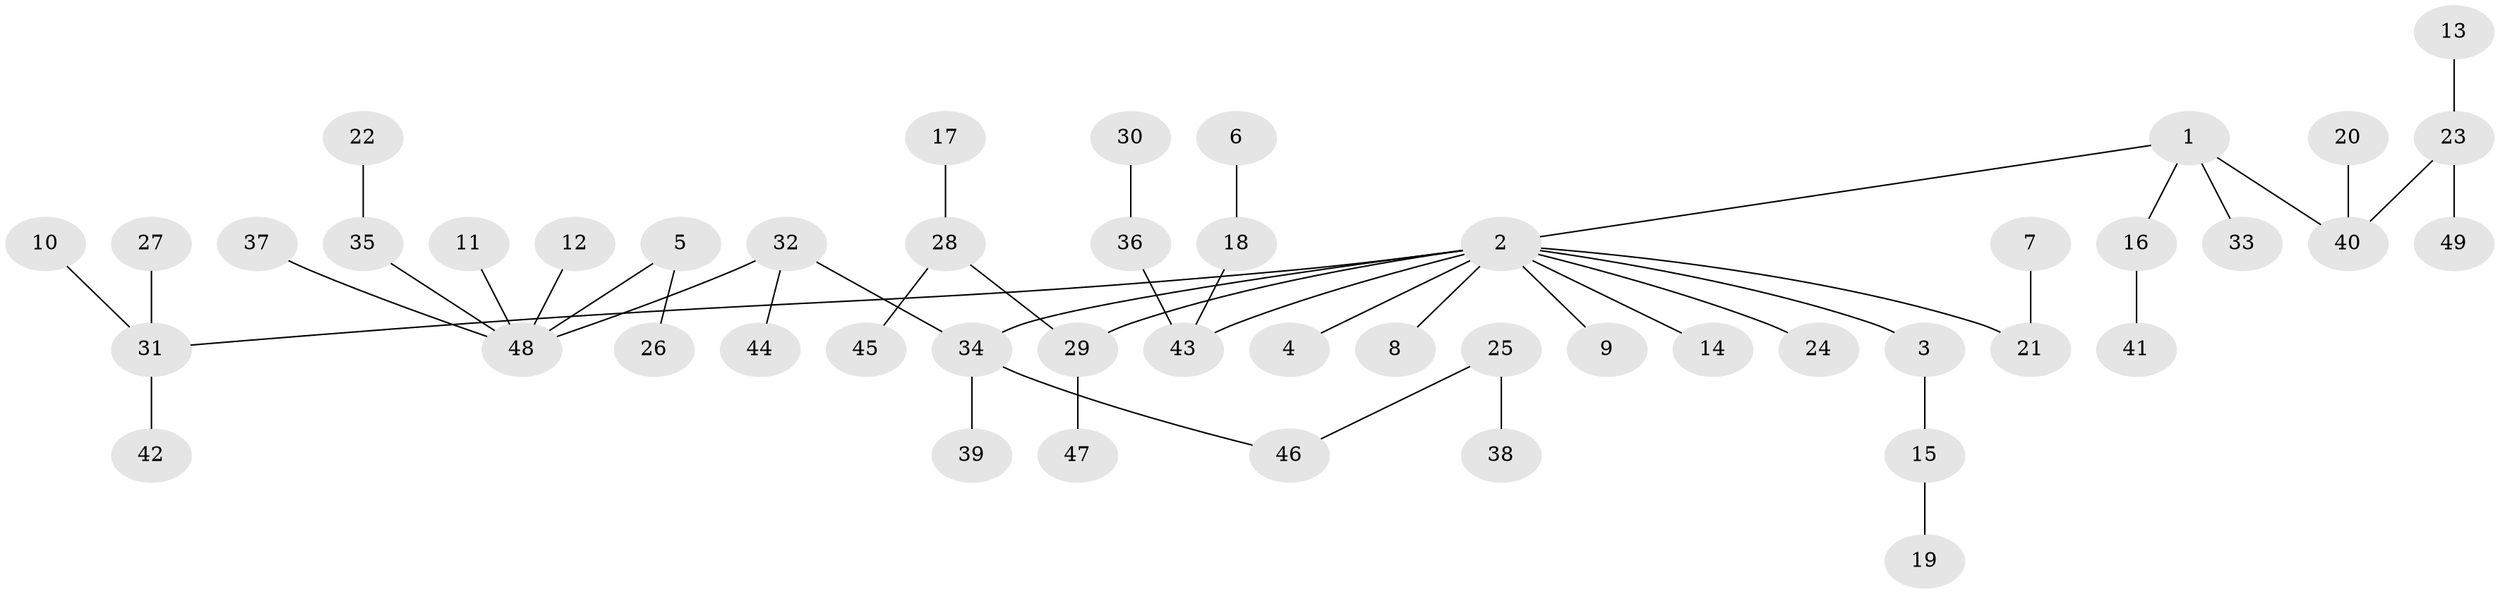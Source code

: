 // original degree distribution, {4: 0.07216494845360824, 11: 0.010309278350515464, 6: 0.010309278350515464, 3: 0.16494845360824742, 2: 0.21649484536082475, 7: 0.010309278350515464, 1: 0.5154639175257731}
// Generated by graph-tools (version 1.1) at 2025/50/03/09/25 03:50:26]
// undirected, 49 vertices, 48 edges
graph export_dot {
graph [start="1"]
  node [color=gray90,style=filled];
  1;
  2;
  3;
  4;
  5;
  6;
  7;
  8;
  9;
  10;
  11;
  12;
  13;
  14;
  15;
  16;
  17;
  18;
  19;
  20;
  21;
  22;
  23;
  24;
  25;
  26;
  27;
  28;
  29;
  30;
  31;
  32;
  33;
  34;
  35;
  36;
  37;
  38;
  39;
  40;
  41;
  42;
  43;
  44;
  45;
  46;
  47;
  48;
  49;
  1 -- 2 [weight=1.0];
  1 -- 16 [weight=1.0];
  1 -- 33 [weight=1.0];
  1 -- 40 [weight=1.0];
  2 -- 3 [weight=1.0];
  2 -- 4 [weight=1.0];
  2 -- 8 [weight=1.0];
  2 -- 9 [weight=1.0];
  2 -- 14 [weight=1.0];
  2 -- 21 [weight=1.0];
  2 -- 24 [weight=1.0];
  2 -- 29 [weight=1.0];
  2 -- 31 [weight=1.0];
  2 -- 34 [weight=1.0];
  2 -- 43 [weight=1.0];
  3 -- 15 [weight=1.0];
  5 -- 26 [weight=1.0];
  5 -- 48 [weight=1.0];
  6 -- 18 [weight=1.0];
  7 -- 21 [weight=1.0];
  10 -- 31 [weight=1.0];
  11 -- 48 [weight=1.0];
  12 -- 48 [weight=1.0];
  13 -- 23 [weight=1.0];
  15 -- 19 [weight=1.0];
  16 -- 41 [weight=1.0];
  17 -- 28 [weight=1.0];
  18 -- 43 [weight=1.0];
  20 -- 40 [weight=1.0];
  22 -- 35 [weight=1.0];
  23 -- 40 [weight=1.0];
  23 -- 49 [weight=1.0];
  25 -- 38 [weight=1.0];
  25 -- 46 [weight=1.0];
  27 -- 31 [weight=1.0];
  28 -- 29 [weight=1.0];
  28 -- 45 [weight=1.0];
  29 -- 47 [weight=1.0];
  30 -- 36 [weight=1.0];
  31 -- 42 [weight=1.0];
  32 -- 34 [weight=1.0];
  32 -- 44 [weight=1.0];
  32 -- 48 [weight=1.0];
  34 -- 39 [weight=1.0];
  34 -- 46 [weight=1.0];
  35 -- 48 [weight=1.0];
  36 -- 43 [weight=1.0];
  37 -- 48 [weight=1.0];
}
